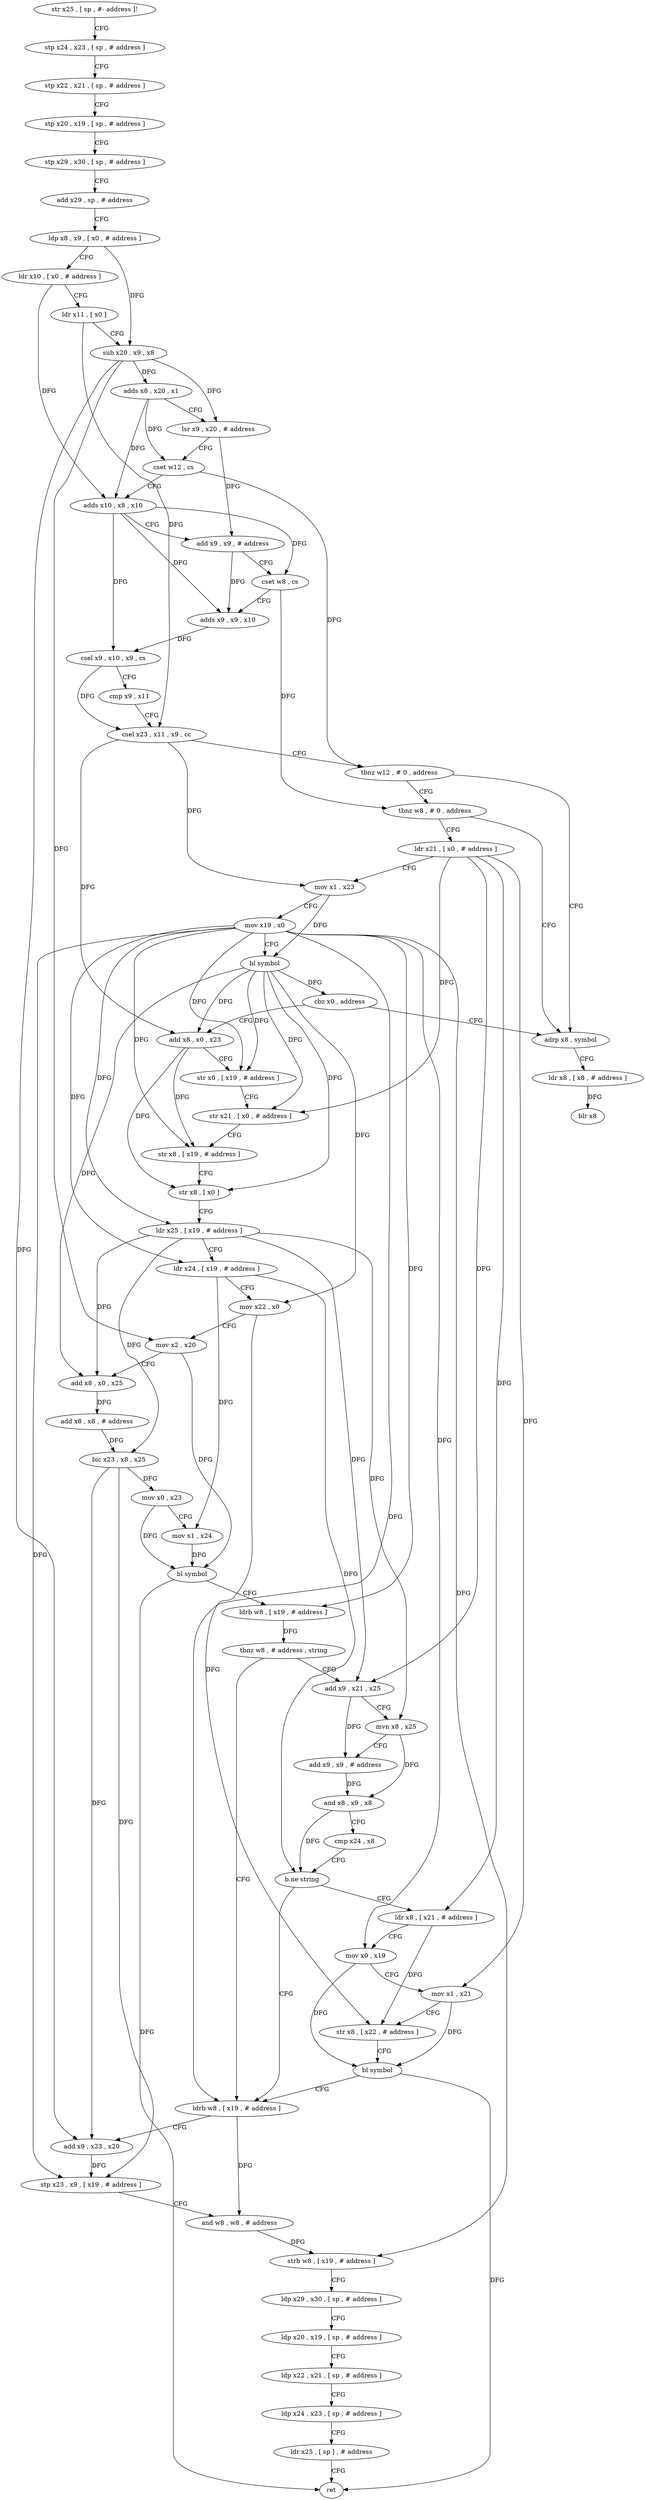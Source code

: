 digraph "func" {
"4259664" [label = "str x25 , [ sp , #- address ]!" ]
"4259668" [label = "stp x24 , x23 , [ sp , # address ]" ]
"4259672" [label = "stp x22 , x21 , [ sp , # address ]" ]
"4259676" [label = "stp x20 , x19 , [ sp , # address ]" ]
"4259680" [label = "stp x29 , x30 , [ sp , # address ]" ]
"4259684" [label = "add x29 , sp , # address" ]
"4259688" [label = "ldp x8 , x9 , [ x0 , # address ]" ]
"4259692" [label = "ldr x10 , [ x0 , # address ]" ]
"4259696" [label = "ldr x11 , [ x0 ]" ]
"4259700" [label = "sub x20 , x9 , x8" ]
"4259704" [label = "adds x8 , x20 , x1" ]
"4259708" [label = "lsr x9 , x20 , # address" ]
"4259712" [label = "cset w12 , cs" ]
"4259716" [label = "adds x10 , x8 , x10" ]
"4259720" [label = "add x9 , x9 , # address" ]
"4259724" [label = "cset w8 , cs" ]
"4259728" [label = "adds x9 , x9 , x10" ]
"4259732" [label = "csel x9 , x10 , x9 , cs" ]
"4259736" [label = "cmp x9 , x11" ]
"4259740" [label = "csel x23 , x11 , x9 , cc" ]
"4259744" [label = "tbnz w12 , # 0 , address" ]
"4259928" [label = "adrp x8 , symbol" ]
"4259748" [label = "tbnz w8 , # 0 , address" ]
"4259932" [label = "ldr x8 , [ x8 , # address ]" ]
"4259936" [label = "blr x8" ]
"4259752" [label = "ldr x21 , [ x0 , # address ]" ]
"4259756" [label = "mov x1 , x23" ]
"4259760" [label = "mov x19 , x0" ]
"4259764" [label = "bl symbol" ]
"4259768" [label = "cbz x0 , address" ]
"4259772" [label = "add x8 , x0 , x23" ]
"4259776" [label = "str x0 , [ x19 , # address ]" ]
"4259780" [label = "str x21 , [ x0 , # address ]" ]
"4259784" [label = "str x8 , [ x19 , # address ]" ]
"4259788" [label = "str x8 , [ x0 ]" ]
"4259792" [label = "ldr x25 , [ x19 , # address ]" ]
"4259796" [label = "ldr x24 , [ x19 , # address ]" ]
"4259800" [label = "mov x22 , x0" ]
"4259804" [label = "mov x2 , x20" ]
"4259808" [label = "add x8 , x0 , x25" ]
"4259812" [label = "add x8 , x8 , # address" ]
"4259816" [label = "bic x23 , x8 , x25" ]
"4259820" [label = "mov x0 , x23" ]
"4259824" [label = "mov x1 , x24" ]
"4259828" [label = "bl symbol" ]
"4259832" [label = "ldrb w8 , [ x19 , # address ]" ]
"4259836" [label = "tbnz w8 , # address , string" ]
"4259884" [label = "ldrb w8 , [ x19 , # address ]" ]
"4259840" [label = "add x9 , x21 , x25" ]
"4259888" [label = "add x9 , x23 , x20" ]
"4259892" [label = "stp x23 , x9 , [ x19 , # address ]" ]
"4259896" [label = "and w8 , w8 , # address" ]
"4259900" [label = "strb w8 , [ x19 , # address ]" ]
"4259904" [label = "ldp x29 , x30 , [ sp , # address ]" ]
"4259908" [label = "ldp x20 , x19 , [ sp , # address ]" ]
"4259912" [label = "ldp x22 , x21 , [ sp , # address ]" ]
"4259916" [label = "ldp x24 , x23 , [ sp , # address ]" ]
"4259920" [label = "ldr x25 , [ sp ] , # address" ]
"4259924" [label = "ret" ]
"4259844" [label = "mvn x8 , x25" ]
"4259848" [label = "add x9 , x9 , # address" ]
"4259852" [label = "and x8 , x9 , x8" ]
"4259856" [label = "cmp x24 , x8" ]
"4259860" [label = "b.ne string" ]
"4259864" [label = "ldr x8 , [ x21 , # address ]" ]
"4259868" [label = "mov x0 , x19" ]
"4259872" [label = "mov x1 , x21" ]
"4259876" [label = "str x8 , [ x22 , # address ]" ]
"4259880" [label = "bl symbol" ]
"4259664" -> "4259668" [ label = "CFG" ]
"4259668" -> "4259672" [ label = "CFG" ]
"4259672" -> "4259676" [ label = "CFG" ]
"4259676" -> "4259680" [ label = "CFG" ]
"4259680" -> "4259684" [ label = "CFG" ]
"4259684" -> "4259688" [ label = "CFG" ]
"4259688" -> "4259692" [ label = "CFG" ]
"4259688" -> "4259700" [ label = "DFG" ]
"4259692" -> "4259696" [ label = "CFG" ]
"4259692" -> "4259716" [ label = "DFG" ]
"4259696" -> "4259700" [ label = "CFG" ]
"4259696" -> "4259740" [ label = "DFG" ]
"4259700" -> "4259704" [ label = "DFG" ]
"4259700" -> "4259708" [ label = "DFG" ]
"4259700" -> "4259804" [ label = "DFG" ]
"4259700" -> "4259888" [ label = "DFG" ]
"4259704" -> "4259708" [ label = "CFG" ]
"4259704" -> "4259716" [ label = "DFG" ]
"4259704" -> "4259712" [ label = "DFG" ]
"4259708" -> "4259712" [ label = "CFG" ]
"4259708" -> "4259720" [ label = "DFG" ]
"4259712" -> "4259716" [ label = "CFG" ]
"4259712" -> "4259744" [ label = "DFG" ]
"4259716" -> "4259720" [ label = "CFG" ]
"4259716" -> "4259728" [ label = "DFG" ]
"4259716" -> "4259732" [ label = "DFG" ]
"4259716" -> "4259724" [ label = "DFG" ]
"4259720" -> "4259724" [ label = "CFG" ]
"4259720" -> "4259728" [ label = "DFG" ]
"4259724" -> "4259728" [ label = "CFG" ]
"4259724" -> "4259748" [ label = "DFG" ]
"4259728" -> "4259732" [ label = "DFG" ]
"4259732" -> "4259736" [ label = "CFG" ]
"4259732" -> "4259740" [ label = "DFG" ]
"4259736" -> "4259740" [ label = "CFG" ]
"4259740" -> "4259744" [ label = "CFG" ]
"4259740" -> "4259756" [ label = "DFG" ]
"4259740" -> "4259772" [ label = "DFG" ]
"4259744" -> "4259928" [ label = "CFG" ]
"4259744" -> "4259748" [ label = "CFG" ]
"4259928" -> "4259932" [ label = "CFG" ]
"4259748" -> "4259928" [ label = "CFG" ]
"4259748" -> "4259752" [ label = "CFG" ]
"4259932" -> "4259936" [ label = "DFG" ]
"4259752" -> "4259756" [ label = "CFG" ]
"4259752" -> "4259780" [ label = "DFG" ]
"4259752" -> "4259840" [ label = "DFG" ]
"4259752" -> "4259864" [ label = "DFG" ]
"4259752" -> "4259872" [ label = "DFG" ]
"4259756" -> "4259760" [ label = "CFG" ]
"4259756" -> "4259764" [ label = "DFG" ]
"4259760" -> "4259764" [ label = "CFG" ]
"4259760" -> "4259776" [ label = "DFG" ]
"4259760" -> "4259784" [ label = "DFG" ]
"4259760" -> "4259792" [ label = "DFG" ]
"4259760" -> "4259796" [ label = "DFG" ]
"4259760" -> "4259832" [ label = "DFG" ]
"4259760" -> "4259884" [ label = "DFG" ]
"4259760" -> "4259892" [ label = "DFG" ]
"4259760" -> "4259900" [ label = "DFG" ]
"4259760" -> "4259868" [ label = "DFG" ]
"4259764" -> "4259768" [ label = "DFG" ]
"4259764" -> "4259772" [ label = "DFG" ]
"4259764" -> "4259776" [ label = "DFG" ]
"4259764" -> "4259780" [ label = "DFG" ]
"4259764" -> "4259788" [ label = "DFG" ]
"4259764" -> "4259800" [ label = "DFG" ]
"4259764" -> "4259808" [ label = "DFG" ]
"4259768" -> "4259928" [ label = "CFG" ]
"4259768" -> "4259772" [ label = "CFG" ]
"4259772" -> "4259776" [ label = "CFG" ]
"4259772" -> "4259784" [ label = "DFG" ]
"4259772" -> "4259788" [ label = "DFG" ]
"4259776" -> "4259780" [ label = "CFG" ]
"4259780" -> "4259784" [ label = "CFG" ]
"4259784" -> "4259788" [ label = "CFG" ]
"4259788" -> "4259792" [ label = "CFG" ]
"4259792" -> "4259796" [ label = "CFG" ]
"4259792" -> "4259808" [ label = "DFG" ]
"4259792" -> "4259816" [ label = "DFG" ]
"4259792" -> "4259840" [ label = "DFG" ]
"4259792" -> "4259844" [ label = "DFG" ]
"4259796" -> "4259800" [ label = "CFG" ]
"4259796" -> "4259824" [ label = "DFG" ]
"4259796" -> "4259860" [ label = "DFG" ]
"4259800" -> "4259804" [ label = "CFG" ]
"4259800" -> "4259876" [ label = "DFG" ]
"4259804" -> "4259808" [ label = "CFG" ]
"4259804" -> "4259828" [ label = "DFG" ]
"4259808" -> "4259812" [ label = "DFG" ]
"4259812" -> "4259816" [ label = "DFG" ]
"4259816" -> "4259820" [ label = "DFG" ]
"4259816" -> "4259888" [ label = "DFG" ]
"4259816" -> "4259892" [ label = "DFG" ]
"4259820" -> "4259824" [ label = "CFG" ]
"4259820" -> "4259828" [ label = "DFG" ]
"4259824" -> "4259828" [ label = "DFG" ]
"4259828" -> "4259832" [ label = "CFG" ]
"4259828" -> "4259924" [ label = "DFG" ]
"4259832" -> "4259836" [ label = "DFG" ]
"4259836" -> "4259884" [ label = "CFG" ]
"4259836" -> "4259840" [ label = "CFG" ]
"4259884" -> "4259888" [ label = "CFG" ]
"4259884" -> "4259896" [ label = "DFG" ]
"4259840" -> "4259844" [ label = "CFG" ]
"4259840" -> "4259848" [ label = "DFG" ]
"4259888" -> "4259892" [ label = "DFG" ]
"4259892" -> "4259896" [ label = "CFG" ]
"4259896" -> "4259900" [ label = "DFG" ]
"4259900" -> "4259904" [ label = "CFG" ]
"4259904" -> "4259908" [ label = "CFG" ]
"4259908" -> "4259912" [ label = "CFG" ]
"4259912" -> "4259916" [ label = "CFG" ]
"4259916" -> "4259920" [ label = "CFG" ]
"4259920" -> "4259924" [ label = "CFG" ]
"4259844" -> "4259848" [ label = "CFG" ]
"4259844" -> "4259852" [ label = "DFG" ]
"4259848" -> "4259852" [ label = "DFG" ]
"4259852" -> "4259856" [ label = "CFG" ]
"4259852" -> "4259860" [ label = "DFG" ]
"4259856" -> "4259860" [ label = "CFG" ]
"4259860" -> "4259884" [ label = "CFG" ]
"4259860" -> "4259864" [ label = "CFG" ]
"4259864" -> "4259868" [ label = "CFG" ]
"4259864" -> "4259876" [ label = "DFG" ]
"4259868" -> "4259872" [ label = "CFG" ]
"4259868" -> "4259880" [ label = "DFG" ]
"4259872" -> "4259876" [ label = "CFG" ]
"4259872" -> "4259880" [ label = "DFG" ]
"4259876" -> "4259880" [ label = "CFG" ]
"4259880" -> "4259884" [ label = "CFG" ]
"4259880" -> "4259924" [ label = "DFG" ]
}
